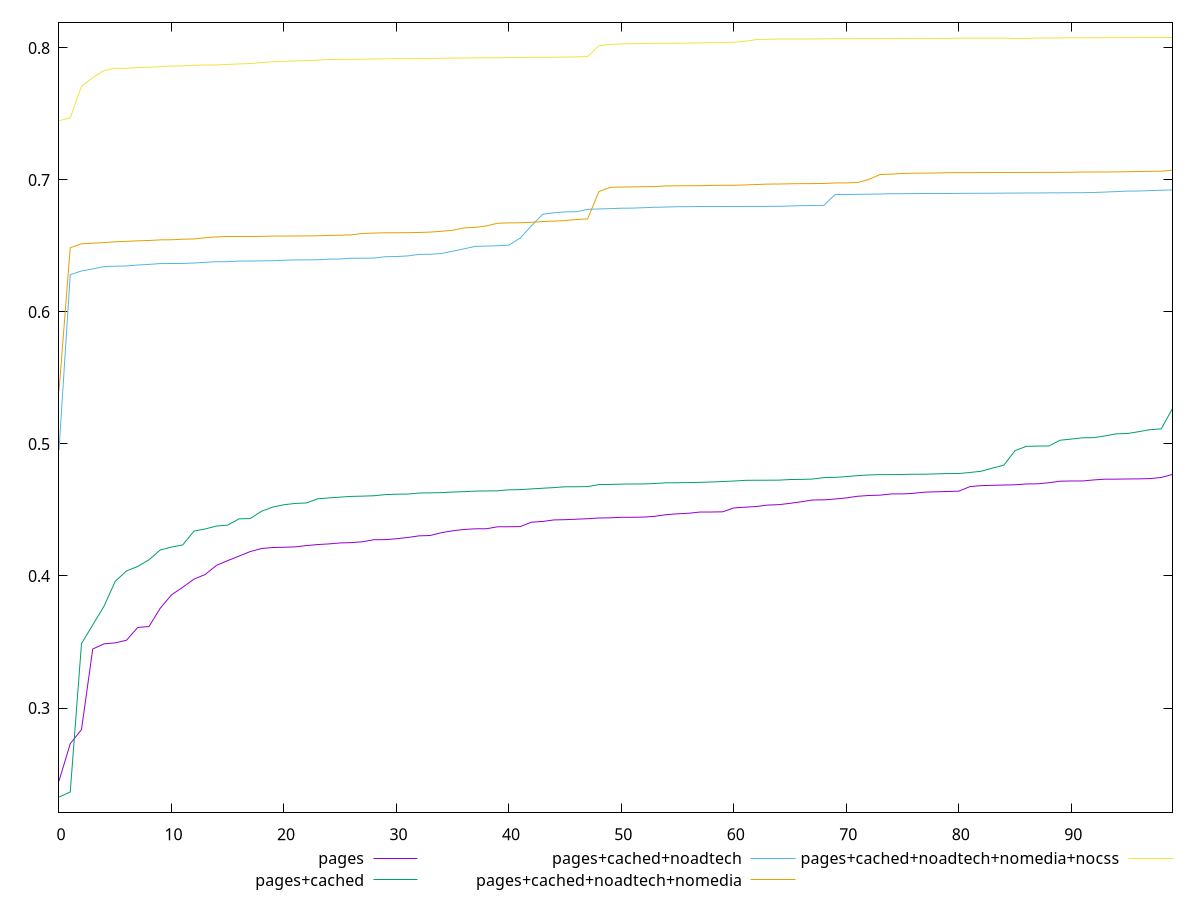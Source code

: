 reset

$pages <<EOF
0 0.24479122788838795
1 0.27296447024535087
2 0.28369336575887844
3 0.3447189488798773
4 0.34858726635515735
5 0.34934618222253505
6 0.35135020690255425
7 0.3610328359813883
8 0.3617159557380033
9 0.37557602538241325
10 0.38573003873121176
11 0.3914554018937915
12 0.39763349450488655
13 0.4011758763981665
14 0.4080656317461704
15 0.41167787999486655
16 0.41506331359328213
17 0.4185071494595368
18 0.42080469712717183
19 0.42156724141614615
20 0.421773086648336
21 0.42204458776293224
22 0.42305942378031713
23 0.4238095347603572
24 0.4243150097212164
25 0.42504200180187696
26 0.42530393041678166
27 0.425936505767757
28 0.42748871344125283
29 0.42753583812761475
30 0.42820913497343355
31 0.4291605459719616
32 0.4304024685162935
33 0.43068484262817663
34 0.432800714454452
35 0.4342344165590252
36 0.43524446993540894
37 0.43574080109575275
38 0.4357864250745513
39 0.4372794273502732
40 0.43730785510552744
41 0.4374288739546688
42 0.4407554450690423
43 0.4413106530161176
44 0.4424700426198514
45 0.44265371543205345
46 0.44302998034081925
47 0.4433853684275313
48 0.44394132774327233
49 0.44406282115512546
50 0.4444593463100185
51 0.444480122570498
52 0.44460439120861833
53 0.4452493638509726
54 0.44646875357113885
55 0.4471101523432665
56 0.44754635463659836
57 0.448442255053463
58 0.44847110623620445
59 0.4486223406675498
60 0.4515505492732861
61 0.4521293080893514
62 0.45265042076337125
63 0.4537250187838061
64 0.4540330803731373
65 0.4550372285173542
66 0.4562247370173663
67 0.4575708463045537
68 0.4576790687775248
69 0.4583052751000479
70 0.45915755596703245
71 0.46038350170921505
72 0.460978267681757
73 0.4612257370175628
74 0.4621642164725523
75 0.4621804841517077
76 0.4626454912058856
77 0.46353243755223345
78 0.463791219693927
79 0.46400357261277864
80 0.4642717915093644
81 0.4677471973507846
82 0.4684282008184871
83 0.4687059973690653
84 0.4688846382343701
85 0.4690771036476394
86 0.4697218991795758
87 0.46981709464943877
88 0.4706139854460284
89 0.47182476273014373
90 0.4719712973260532
91 0.47198384338376637
92 0.4727665731583764
93 0.4733475279714729
94 0.47336287472568683
95 0.47349043124710133
96 0.47357748569124136
97 0.47377701076178075
98 0.47464767538326436
99 0.4769530144710857
EOF

$pagesCached <<EOF
0 0.23248708341024593
1 0.23646393821981257
2 0.34879273730768245
3 0.36294342657837525
4 0.37705617728189816
5 0.3960037836102001
6 0.4038191086345217
7 0.4072365966249398
8 0.4122932306329108
9 0.41968799762755105
10 0.4219129511440521
11 0.4235027857288396
12 0.43399988037759113
13 0.4356332911097489
14 0.4378304041790605
15 0.4385474128038968
16 0.4432844558500271
17 0.44349689708875184
18 0.44902354401664124
19 0.45221053927627375
20 0.45399437783706154
21 0.4549524748491603
22 0.45532895026036174
23 0.45847704148849944
24 0.4591296650096028
25 0.4597505115416473
26 0.46029613623685817
27 0.4604905420159129
28 0.460785989448034
29 0.46163899523193563
30 0.4619683751970174
31 0.46206599108084456
32 0.4628381249905742
33 0.4629852129463118
34 0.4631260952774399
35 0.46359404635613166
36 0.4638639226592782
37 0.46431894986191125
38 0.46440898200559433
39 0.46452380693679124
40 0.465279468153706
41 0.46540890890287634
42 0.46597826763412864
43 0.4664795741287502
44 0.46696459121678735
45 0.46757400324024373
46 0.46759556301764266
47 0.4677193475369333
48 0.4692256556671892
49 0.46934571629370786
50 0.4696035985752552
51 0.4696961910229024
52 0.4697238545972383
53 0.470090395511766
54 0.4706004769214638
55 0.47063712894061255
56 0.4707426465674863
57 0.4709531761293849
58 0.4712057248989429
59 0.4715551185530274
60 0.47192830055788315
61 0.4724461738728673
62 0.4725409350247879
63 0.472561135587571
64 0.47260468782015413
65 0.4730809699933654
66 0.4731558198726436
67 0.47343520968279174
68 0.4745468487074366
69 0.4746781669000925
70 0.47530258901036965
71 0.4760251092677917
72 0.47655154894103413
73 0.47677736314197544
74 0.4767863414671426
75 0.4769095426245283
76 0.47709675672090773
77 0.47710282160598333
78 0.47736517381719357
79 0.4775939890002585
80 0.4776171706338257
81 0.47841933608106774
82 0.4793538847376414
83 0.4817646168562296
84 0.48389839708138316
85 0.49495152026483696
86 0.49821590341606276
87 0.498397749692554
88 0.498493331311232
89 0.5028214460196662
90 0.503710437742352
91 0.5046743864340278
92 0.5047983676815445
93 0.506110868173005
94 0.5076699904689941
95 0.5079151503844619
96 0.5093223993224264
97 0.5108317236619914
98 0.5114321992492552
99 0.5268569670300244
EOF

$pagesCachedNoadtech <<EOF
0 0.4954440904850804
1 0.6282755204224706
2 0.6310497734787681
3 0.6325992174159731
4 0.6343802234866402
5 0.6346696008879993
6 0.6348538729372258
7 0.635555284358117
8 0.6360314261864474
9 0.636653047393884
10 0.6366880938333019
11 0.6367508932041747
12 0.6370580153826035
13 0.6375804091837487
14 0.6380668598018188
15 0.6380899872240471
16 0.6384876231621877
17 0.6385557550845394
18 0.6387242213781574
19 0.6387856451121062
20 0.6392118792052314
21 0.6393998045626491
22 0.6394563580923857
23 0.6395253964961775
24 0.639961257549873
25 0.6401534028837859
26 0.6407047932189732
27 0.640721955137351
28 0.6408057131090414
29 0.6418603291594717
30 0.641960884894068
31 0.6424444963099287
32 0.6436039220970238
33 0.6436643275250656
34 0.6442695173964528
35 0.6460180879814146
36 0.6477833182246393
37 0.6496807253076915
38 0.6499048567561987
39 0.6501605198468475
40 0.6506210009503286
41 0.6559702928347458
42 0.6652198970632638
43 0.6739980327186912
44 0.6751000171562751
45 0.6758274546453414
46 0.6758901606530111
47 0.6777200960813734
48 0.6780110039852758
49 0.6782380247150076
50 0.6785824856738489
51 0.6786588943328029
52 0.6789718363705951
53 0.6793030839385658
54 0.6794841210701758
55 0.6797108019016052
56 0.6797562628084676
57 0.6798327814809311
58 0.6798333889773821
59 0.6798474050804414
60 0.6798745873301898
61 0.6799029023816553
62 0.6799327875379079
63 0.679957932768041
64 0.6800465156826891
65 0.680265884743779
66 0.6805375546005582
67 0.6806000671653516
68 0.6807563626522132
69 0.6889206960731125
70 0.6890070596394225
71 0.6890776796610072
72 0.6892243530509687
73 0.6893203804369541
74 0.6895760540694372
75 0.6895892705369938
76 0.6896460362703426
77 0.6897287954198416
78 0.689780220927979
79 0.6897818635487049
80 0.6898103780598346
81 0.6898824898599978
82 0.6898974629159832
83 0.6899309809375045
84 0.6900018947985684
85 0.6900330199436869
86 0.6901261983321042
87 0.6901423664623998
88 0.690205457699974
89 0.6902534839639078
90 0.6903182888545482
91 0.6903547400322568
92 0.690491386568425
93 0.6907978332196992
94 0.6911791192653592
95 0.6915375868537315
96 0.691623357084989
97 0.6919344861844534
98 0.6921778605629292
99 0.6924544600266946
EOF

$pagesCachedNoadtechNomedia <<EOF
0 0.5400648853491867
1 0.648696382944363
2 0.6515723083172097
3 0.6520982521585256
4 0.6525248058942111
5 0.6531290476445935
6 0.6535276378823051
7 0.6538593687178111
8 0.6541347162675664
9 0.6546022626326008
10 0.6546934762009774
11 0.6550773438433801
12 0.6553140682546836
13 0.6562333964500737
14 0.656841317870462
15 0.6571501179368378
16 0.6571782704822021
17 0.6571978144152437
18 0.6572327761921529
19 0.6574781743460588
20 0.6574928550673361
21 0.6575687875900161
22 0.6576001825845309
23 0.6577139971593542
24 0.6579319182562665
25 0.6581503799705528
26 0.6584056737175534
27 0.6594486927978497
28 0.6597681413504062
29 0.6599566570027422
30 0.6599977576295072
31 0.6600585387430731
32 0.6602116313332238
33 0.6604970570449881
34 0.6611028300136741
35 0.6618980971555121
36 0.663628327953936
37 0.664042599642541
38 0.6651974080770833
39 0.6672094711264822
40 0.6674644981226406
41 0.6675883747227614
42 0.6678940984077802
43 0.6685195919047024
44 0.6688421170551356
45 0.669179898351402
46 0.6700510648481368
47 0.6704171220487605
48 0.6912344134892752
49 0.6943717567578161
50 0.6946311762942898
51 0.6947342404819407
52 0.6948997195125812
53 0.6949762285770429
54 0.6954563815431395
55 0.6955725346845197
56 0.6956248132190833
57 0.6956469623338387
58 0.6958715276318537
59 0.6959266427601801
60 0.6959584222314713
61 0.6962179117940858
62 0.6965269124829139
63 0.6968479263022648
64 0.696900956124959
65 0.6970895891986677
66 0.6971823681597504
67 0.6972299389084139
68 0.6973103971534934
69 0.6977345244927342
70 0.6977439901360093
71 0.6980435283856191
72 0.7003580757502125
73 0.7041314222730586
74 0.7043788390947125
75 0.7048824950567066
76 0.7051393074176773
77 0.7051595846411363
78 0.7052826010900103
79 0.7054820522470517
80 0.7055157564980992
81 0.7055347300438326
82 0.7055911651113936
83 0.7056104609587563
84 0.7056457620336186
85 0.705663828372686
86 0.7056662636652575
87 0.7057181187359339
88 0.7057315870085111
89 0.7057373369024605
90 0.7058101833363309
91 0.7059865021554337
92 0.7060237177844509
93 0.7060413952140717
94 0.7060875240580688
95 0.7062248922900065
96 0.7064311029371707
97 0.7065266288917769
98 0.7066103028093178
99 0.7073891776696606
EOF

$pagesCachedNoadtechNomediaNocss <<EOF
0 0.7448648046599253
1 0.7470570504417968
2 0.7709671344666734
3 0.7775597934740448
4 0.7828387638153147
5 0.7845592807909334
6 0.7845626011222895
7 0.7852020045484441
8 0.7852878210075108
9 0.7858595594660132
10 0.7863327571372212
11 0.7863563925105183
12 0.7868548274404306
13 0.7870580265823195
14 0.7871353958925301
15 0.7874760506139181
16 0.7878827557800464
17 0.7881175423754556
18 0.7889389733166151
19 0.7895093097398335
20 0.7897485916964433
21 0.7902332224015971
22 0.790362574326991
23 0.7907637458999405
24 0.7911887557621468
25 0.7913041619848784
26 0.7913171878161989
27 0.7914417199645923
28 0.7916199603821105
29 0.791728520544658
30 0.7918121783252127
31 0.7918910295742678
32 0.7919167282403258
33 0.7919705842466074
34 0.7922023962144762
35 0.7923085362512461
36 0.7923106950253701
37 0.7924494475949002
38 0.7925164275792045
39 0.7925469713988612
40 0.7926784337771511
41 0.7926894498825442
42 0.792891553008022
43 0.7929039518745228
44 0.7930021626606176
45 0.7930242160133568
46 0.7932129621174915
47 0.7934772479172139
48 0.8017015103691911
49 0.8026723015041461
50 0.8029790852593328
51 0.803189771365778
52 0.8033349151099733
53 0.8034446585415965
54 0.8035256739212906
55 0.8035666651146041
56 0.8036089417730804
57 0.8038653562198137
58 0.8039526841837802
59 0.8040748766120837
60 0.8042819466817361
61 0.8049926877983015
62 0.806338397869126
63 0.806545063079324
64 0.8067345349528765
65 0.806748024597639
66 0.8067529141726552
67 0.8068009911137061
68 0.8068817356366439
69 0.806906965512283
70 0.8069213321277665
71 0.8070030416385854
72 0.8070469946000164
73 0.8070551275943016
74 0.8071120636594223
75 0.8071841540407375
76 0.8072313499052494
77 0.807272026557455
78 0.8073317385783274
79 0.8073329934307352
80 0.8073647544094031
81 0.8073924849858326
82 0.8074003753786567
83 0.8074023082607491
84 0.8074627336182154
85 0.807487915997178
86 0.8074885428462708
87 0.8075216546148694
88 0.8075368998728346
89 0.8075816099774237
90 0.8076228636902475
91 0.8076615306747449
92 0.8076892921077516
93 0.8077195803272401
94 0.8077609145058942
95 0.807798031104178
96 0.8078505454436176
97 0.8078701196208884
98 0.8078867439909067
99 0.8078976730143735
EOF

set key outside below
set xrange [0:99]
set yrange [0.22097887161816337:0.819405884806456]
set trange [0.22097887161816337:0.819405884806456]
set terminal svg size 640, 580 enhanced background rgb 'white'
set output "report_00019_2021-02-10T18-14-37.922Z//meta/pScore/comparison/sorted/all_raw.svg"

plot $pages title "pages" with line, \
     $pagesCached title "pages+cached" with line, \
     $pagesCachedNoadtech title "pages+cached+noadtech" with line, \
     $pagesCachedNoadtechNomedia title "pages+cached+noadtech+nomedia" with line, \
     $pagesCachedNoadtechNomediaNocss title "pages+cached+noadtech+nomedia+nocss" with line

reset

